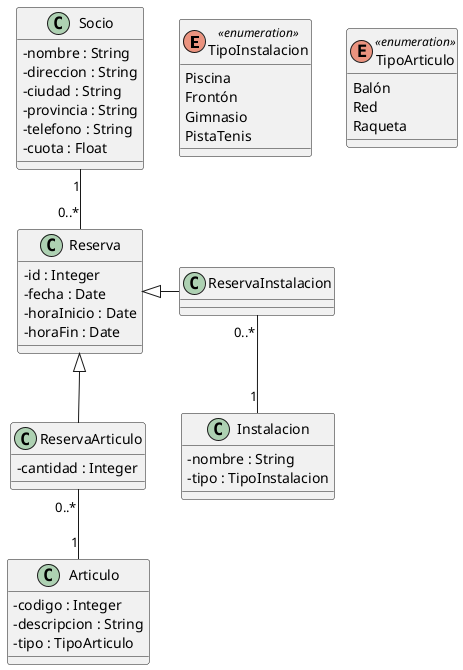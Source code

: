 
@startuml
skinparam classAttributeIconSize 0

enum TipoInstalacion << enumeration >> {
    Piscina
    Frontón
    Gimnasio
    PistaTenis
}

enum TipoArticulo << enumeration >> {
    Balón
    Red
    Raqueta
}

class Socio {
    - nombre : String
    - direccion : String
    - ciudad : String
    - provincia : String
    - telefono : String
    - cuota : Float
}

class Articulo {
    - codigo : Integer
    - descripcion : String
    - tipo : TipoArticulo
}

class Instalacion {
    - nombre : String
    - tipo : TipoInstalacion
}

class Reserva {
    - id : Integer
    - fecha : Date
    - horaInicio : Date
    - horaFin : Date
}

class ReservaArticulo {
    - cantidad : Integer
}

class ReservaInstalacion {
}


Socio "1" -- "0..*" Reserva

Articulo "1" -up- "0..*" ReservaArticulo
Instalacion "1" -up- "0..*" ReservaInstalacion

Reserva <|-- ReservaArticulo
Reserva <|- ReservaInstalacion
@enduml